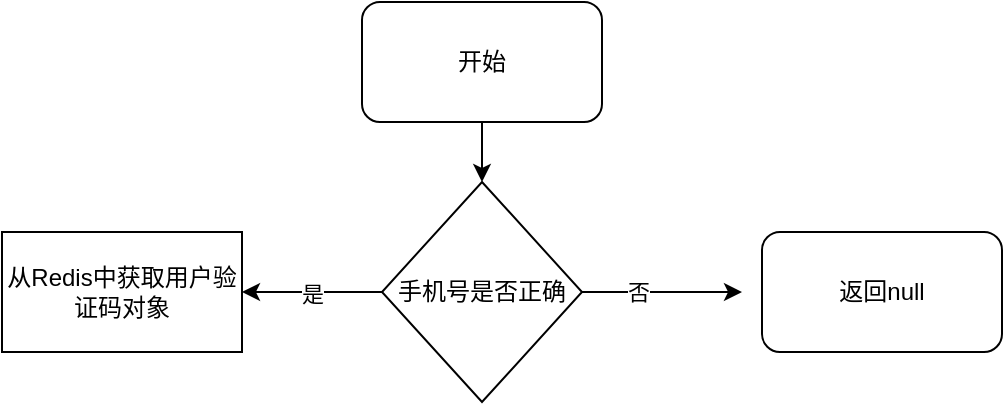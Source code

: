<mxfile version="24.2.5" type="github">
  <diagram name="第 1 页" id="iJ3RDaBsDkiibVPw74gK">
    <mxGraphModel dx="821" dy="521" grid="1" gridSize="10" guides="1" tooltips="1" connect="1" arrows="1" fold="1" page="1" pageScale="1" pageWidth="827" pageHeight="1169" math="0" shadow="0">
      <root>
        <mxCell id="0" />
        <mxCell id="1" parent="0" />
        <mxCell id="cLkxvn7BE41b-FN8lYlk-13" style="edgeStyle=orthogonalEdgeStyle;rounded=0;orthogonalLoop=1;jettySize=auto;html=1;exitX=0.5;exitY=1;exitDx=0;exitDy=0;entryX=0.5;entryY=0;entryDx=0;entryDy=0;" edge="1" parent="1" source="cLkxvn7BE41b-FN8lYlk-1" target="cLkxvn7BE41b-FN8lYlk-4">
          <mxGeometry relative="1" as="geometry" />
        </mxCell>
        <mxCell id="cLkxvn7BE41b-FN8lYlk-1" value="开始" style="rounded=1;whiteSpace=wrap;html=1;" vertex="1" parent="1">
          <mxGeometry x="380" y="120" width="120" height="60" as="geometry" />
        </mxCell>
        <mxCell id="cLkxvn7BE41b-FN8lYlk-6" value="" style="edgeStyle=orthogonalEdgeStyle;rounded=0;orthogonalLoop=1;jettySize=auto;html=1;" edge="1" parent="1" source="cLkxvn7BE41b-FN8lYlk-4">
          <mxGeometry relative="1" as="geometry">
            <mxPoint x="570" y="265" as="targetPoint" />
          </mxGeometry>
        </mxCell>
        <mxCell id="cLkxvn7BE41b-FN8lYlk-7" value="否" style="edgeLabel;html=1;align=center;verticalAlign=middle;resizable=0;points=[];" vertex="1" connectable="0" parent="cLkxvn7BE41b-FN8lYlk-6">
          <mxGeometry x="-0.3" y="-4" relative="1" as="geometry">
            <mxPoint y="-4" as="offset" />
          </mxGeometry>
        </mxCell>
        <mxCell id="cLkxvn7BE41b-FN8lYlk-11" style="edgeStyle=orthogonalEdgeStyle;rounded=0;orthogonalLoop=1;jettySize=auto;html=1;exitX=0;exitY=0.5;exitDx=0;exitDy=0;entryX=1;entryY=0.5;entryDx=0;entryDy=0;" edge="1" parent="1" source="cLkxvn7BE41b-FN8lYlk-4">
          <mxGeometry relative="1" as="geometry">
            <mxPoint x="320" y="265" as="targetPoint" />
          </mxGeometry>
        </mxCell>
        <mxCell id="cLkxvn7BE41b-FN8lYlk-12" value="是" style="edgeLabel;html=1;align=center;verticalAlign=middle;resizable=0;points=[];" vertex="1" connectable="0" parent="cLkxvn7BE41b-FN8lYlk-11">
          <mxGeometry relative="1" as="geometry">
            <mxPoint as="offset" />
          </mxGeometry>
        </mxCell>
        <mxCell id="cLkxvn7BE41b-FN8lYlk-4" value="手机号是否正确" style="rhombus;whiteSpace=wrap;html=1;" vertex="1" parent="1">
          <mxGeometry x="390" y="210" width="100" height="110" as="geometry" />
        </mxCell>
        <mxCell id="cLkxvn7BE41b-FN8lYlk-8" value="返回null" style="rounded=1;whiteSpace=wrap;html=1;" vertex="1" parent="1">
          <mxGeometry x="580" y="235" width="120" height="60" as="geometry" />
        </mxCell>
        <mxCell id="cLkxvn7BE41b-FN8lYlk-14" value="从Redis中获取用户验证码对象" style="rounded=0;whiteSpace=wrap;html=1;" vertex="1" parent="1">
          <mxGeometry x="200" y="235" width="120" height="60" as="geometry" />
        </mxCell>
      </root>
    </mxGraphModel>
  </diagram>
</mxfile>
